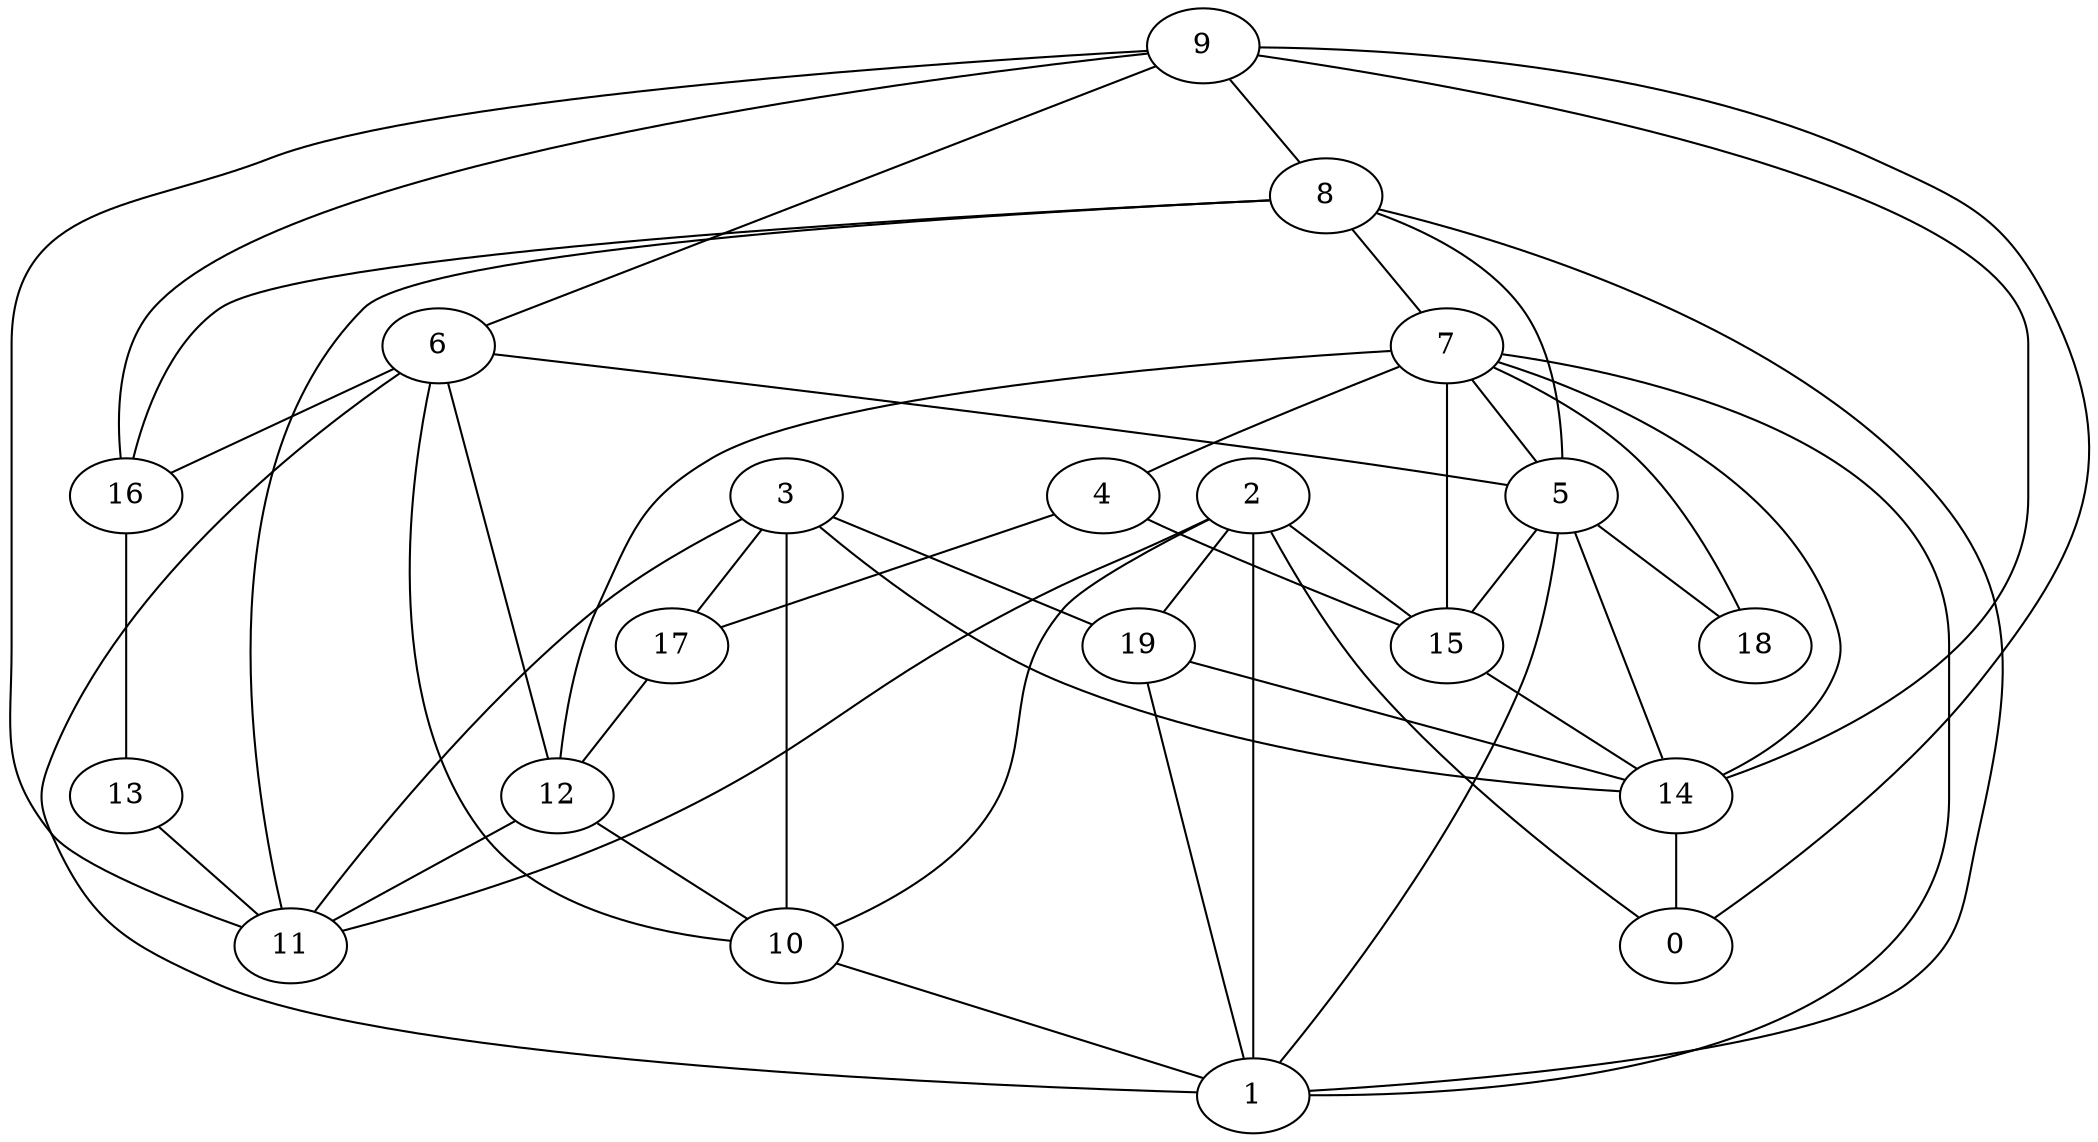 digraph GG_graph {

subgraph G_graph {
edge [color = black]
"5" -> "15" [dir = none]
"4" -> "17" [dir = none]
"15" -> "14" [dir = none]
"13" -> "11" [dir = none]
"12" -> "10" [dir = none]
"6" -> "16" [dir = none]
"6" -> "1" [dir = none]
"6" -> "12" [dir = none]
"7" -> "18" [dir = none]
"7" -> "12" [dir = none]
"17" -> "12" [dir = none]
"9" -> "8" [dir = none]
"9" -> "14" [dir = none]
"9" -> "11" [dir = none]
"9" -> "6" [dir = none]
"3" -> "14" [dir = none]
"2" -> "19" [dir = none]
"2" -> "0" [dir = none]
"2" -> "1" [dir = none]
"6" -> "5" [dir = none]
"8" -> "7" [dir = none]
"3" -> "17" [dir = none]
"5" -> "14" [dir = none]
"7" -> "15" [dir = none]
"8" -> "5" [dir = none]
"7" -> "14" [dir = none]
"3" -> "19" [dir = none]
"9" -> "16" [dir = none]
"19" -> "14" [dir = none]
"7" -> "1" [dir = none]
"2" -> "10" [dir = none]
"14" -> "0" [dir = none]
"7" -> "4" [dir = none]
"2" -> "15" [dir = none]
"5" -> "18" [dir = none]
"8" -> "1" [dir = none]
"2" -> "11" [dir = none]
"7" -> "5" [dir = none]
"9" -> "0" [dir = none]
"8" -> "16" [dir = none]
"8" -> "11" [dir = none]
"5" -> "1" [dir = none]
"4" -> "15" [dir = none]
"6" -> "10" [dir = none]
"12" -> "11" [dir = none]
"3" -> "11" [dir = none]
"19" -> "1" [dir = none]
"10" -> "1" [dir = none]
"3" -> "10" [dir = none]
"16" -> "13" [dir = none]
}

}
